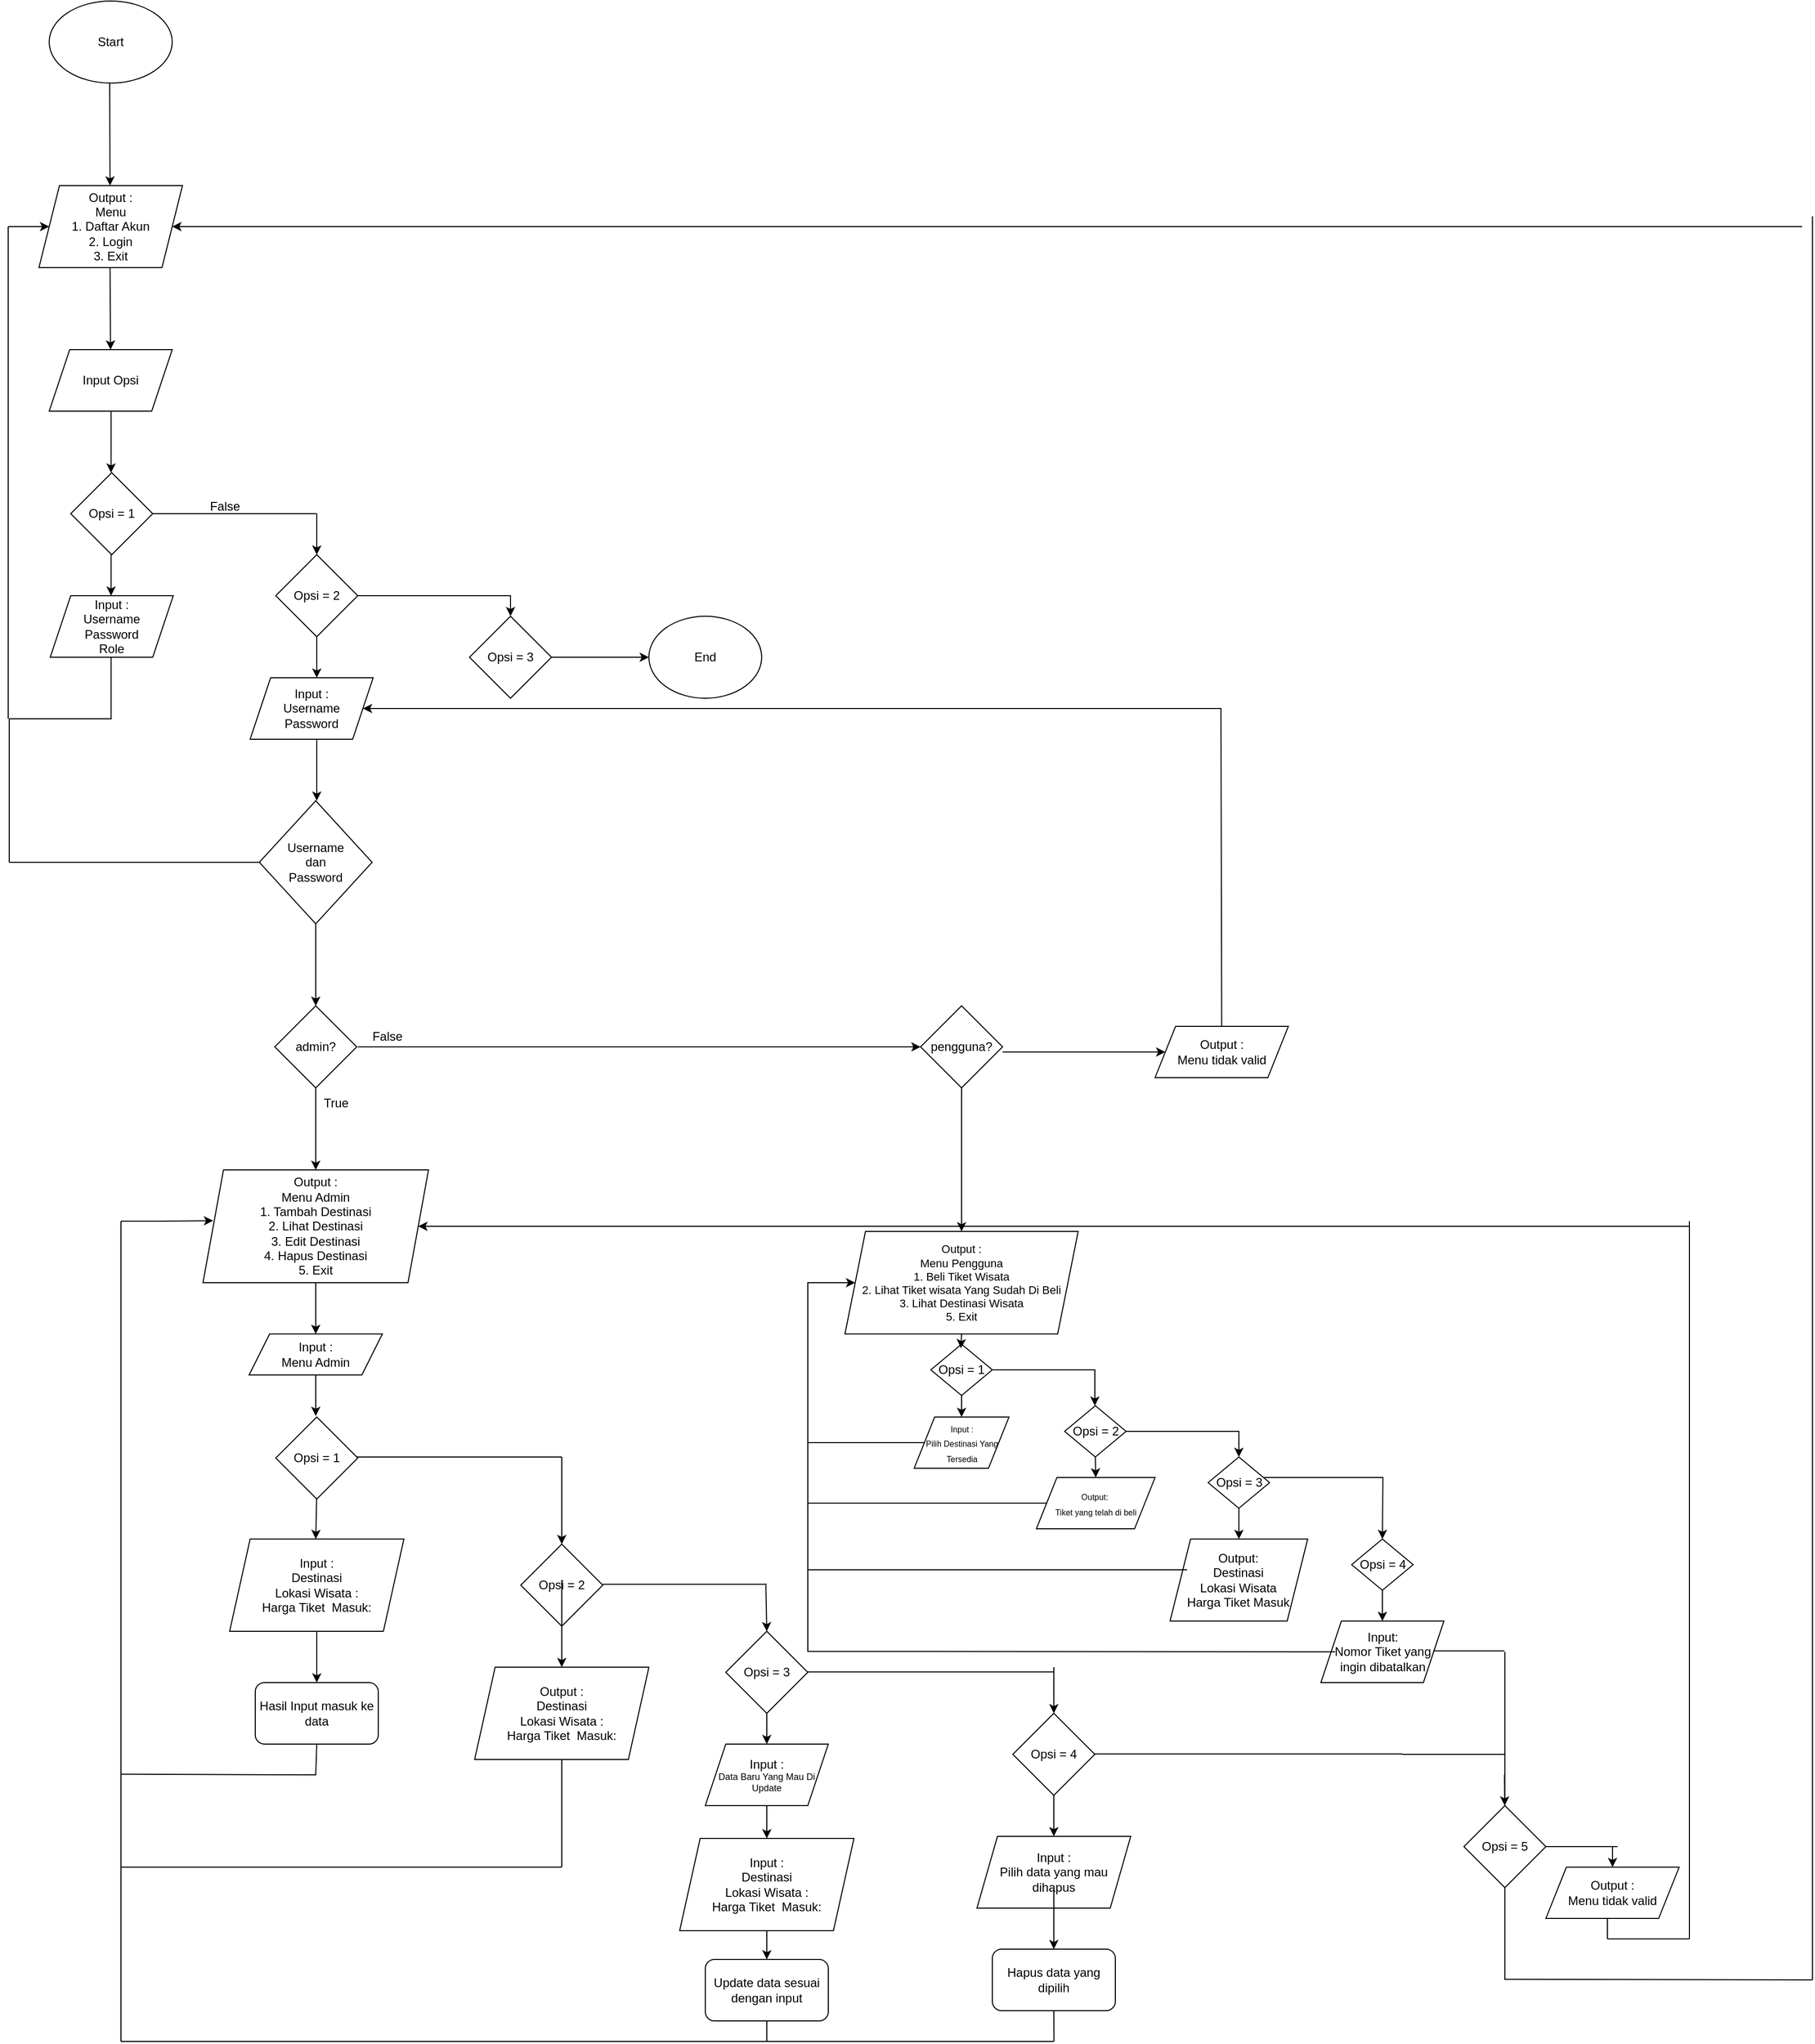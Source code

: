 <mxfile version="24.7.17">
  <diagram name="Page-1" id="gvOllTH9LuBP_hq7dgmy">
    <mxGraphModel dx="3447" dy="1703" grid="1" gridSize="10" guides="1" tooltips="1" connect="1" arrows="1" fold="1" page="1" pageScale="1" pageWidth="850" pageHeight="1100" math="0" shadow="0">
      <root>
        <mxCell id="0" />
        <mxCell id="1" parent="0" />
        <mxCell id="PiIeFLG2h4lBq93euPG2-6" value="Start" style="ellipse;whiteSpace=wrap;html=1;" parent="1" vertex="1">
          <mxGeometry x="440" y="230" width="120" height="80" as="geometry" />
        </mxCell>
        <mxCell id="PiIeFLG2h4lBq93euPG2-7" value="" style="endArrow=classic;html=1;rounded=0;" parent="1" edge="1">
          <mxGeometry width="50" height="50" relative="1" as="geometry">
            <mxPoint x="499" y="310" as="sourcePoint" />
            <mxPoint x="499.33" y="410" as="targetPoint" />
          </mxGeometry>
        </mxCell>
        <mxCell id="PiIeFLG2h4lBq93euPG2-8" value="&lt;div&gt;Output :&lt;/div&gt;M&lt;span style=&quot;background-color: initial;&quot;&gt;enu&lt;/span&gt;&lt;div&gt;&lt;div&gt;1. Daftar Akun&lt;/div&gt;&lt;div&gt;2. Login&lt;/div&gt;&lt;div&gt;3. Exit&lt;/div&gt;&lt;/div&gt;" style="shape=parallelogram;perimeter=parallelogramPerimeter;whiteSpace=wrap;html=1;fixedSize=1;size=20;" parent="1" vertex="1">
          <mxGeometry x="430" y="410" width="140" height="80" as="geometry" />
        </mxCell>
        <mxCell id="PiIeFLG2h4lBq93euPG2-9" value="" style="endArrow=classic;html=1;rounded=0;" parent="1" edge="1">
          <mxGeometry width="50" height="50" relative="1" as="geometry">
            <mxPoint x="499.33" y="490" as="sourcePoint" />
            <mxPoint x="499.83" y="570" as="targetPoint" />
          </mxGeometry>
        </mxCell>
        <mxCell id="PiIeFLG2h4lBq93euPG2-10" value="Input Opsi" style="shape=parallelogram;perimeter=parallelogramPerimeter;whiteSpace=wrap;html=1;fixedSize=1;" parent="1" vertex="1">
          <mxGeometry x="440" y="570" width="120" height="60" as="geometry" />
        </mxCell>
        <mxCell id="PiIeFLG2h4lBq93euPG2-11" value="" style="endArrow=classic;html=1;rounded=0;" parent="1" edge="1">
          <mxGeometry width="50" height="50" relative="1" as="geometry">
            <mxPoint x="500.33" y="630" as="sourcePoint" />
            <mxPoint x="500.33" y="690" as="targetPoint" />
          </mxGeometry>
        </mxCell>
        <mxCell id="PiIeFLG2h4lBq93euPG2-12" value="Opsi = 1" style="rhombus;whiteSpace=wrap;html=1;" parent="1" vertex="1">
          <mxGeometry x="461" y="690" width="80" height="80" as="geometry" />
        </mxCell>
        <mxCell id="PiIeFLG2h4lBq93euPG2-13" value="" style="endArrow=classic;html=1;rounded=0;" parent="1" edge="1">
          <mxGeometry width="50" height="50" relative="1" as="geometry">
            <mxPoint x="500.33" y="770" as="sourcePoint" />
            <mxPoint x="500.33" y="810" as="targetPoint" />
          </mxGeometry>
        </mxCell>
        <mxCell id="PiIeFLG2h4lBq93euPG2-14" value="Input :&lt;div&gt;Username&lt;/div&gt;&lt;div&gt;Password&lt;/div&gt;&lt;div&gt;Role&lt;/div&gt;" style="shape=parallelogram;perimeter=parallelogramPerimeter;whiteSpace=wrap;html=1;fixedSize=1;" parent="1" vertex="1">
          <mxGeometry x="441" y="810" width="120" height="60" as="geometry" />
        </mxCell>
        <mxCell id="PiIeFLG2h4lBq93euPG2-15" value="" style="endArrow=none;html=1;rounded=0;" parent="1" edge="1">
          <mxGeometry width="50" height="50" relative="1" as="geometry">
            <mxPoint x="500.33" y="930" as="sourcePoint" />
            <mxPoint x="500.33" y="870" as="targetPoint" />
          </mxGeometry>
        </mxCell>
        <mxCell id="PiIeFLG2h4lBq93euPG2-16" value="" style="endArrow=none;html=1;rounded=0;" parent="1" edge="1">
          <mxGeometry width="50" height="50" relative="1" as="geometry">
            <mxPoint x="401" y="930" as="sourcePoint" />
            <mxPoint x="501" y="930" as="targetPoint" />
          </mxGeometry>
        </mxCell>
        <mxCell id="PiIeFLG2h4lBq93euPG2-17" style="edgeStyle=orthogonalEdgeStyle;rounded=0;orthogonalLoop=1;jettySize=auto;html=1;exitX=0.5;exitY=1;exitDx=0;exitDy=0;" parent="1" source="PiIeFLG2h4lBq93euPG2-6" target="PiIeFLG2h4lBq93euPG2-6" edge="1">
          <mxGeometry relative="1" as="geometry" />
        </mxCell>
        <mxCell id="PiIeFLG2h4lBq93euPG2-18" value="" style="endArrow=none;html=1;rounded=0;" parent="1" edge="1">
          <mxGeometry width="50" height="50" relative="1" as="geometry">
            <mxPoint x="400" y="930" as="sourcePoint" />
            <mxPoint x="400" y="450" as="targetPoint" />
          </mxGeometry>
        </mxCell>
        <mxCell id="PiIeFLG2h4lBq93euPG2-19" value="" style="endArrow=classic;html=1;rounded=0;" parent="1" target="PiIeFLG2h4lBq93euPG2-8" edge="1">
          <mxGeometry width="50" height="50" relative="1" as="geometry">
            <mxPoint x="400" y="450" as="sourcePoint" />
            <mxPoint x="450" y="400" as="targetPoint" />
          </mxGeometry>
        </mxCell>
        <mxCell id="PiIeFLG2h4lBq93euPG2-20" value="False" style="text;html=1;align=center;verticalAlign=middle;resizable=0;points=[];autosize=1;strokeColor=none;fillColor=none;" parent="1" vertex="1">
          <mxGeometry x="586" y="708" width="50" height="30" as="geometry" />
        </mxCell>
        <mxCell id="PiIeFLG2h4lBq93euPG2-21" value="" style="endArrow=none;html=1;rounded=0;" parent="1" edge="1">
          <mxGeometry width="50" height="50" relative="1" as="geometry">
            <mxPoint x="541" y="730" as="sourcePoint" />
            <mxPoint x="701" y="730" as="targetPoint" />
          </mxGeometry>
        </mxCell>
        <mxCell id="PiIeFLG2h4lBq93euPG2-22" value="" style="endArrow=classic;html=1;rounded=0;" parent="1" edge="1">
          <mxGeometry width="50" height="50" relative="1" as="geometry">
            <mxPoint x="701" y="730" as="sourcePoint" />
            <mxPoint x="701" y="770" as="targetPoint" />
          </mxGeometry>
        </mxCell>
        <mxCell id="gMm3dsdUHFEkHUgvY5EG-31" style="edgeStyle=orthogonalEdgeStyle;rounded=0;orthogonalLoop=1;jettySize=auto;html=1;exitX=1;exitY=0.5;exitDx=0;exitDy=0;entryX=0.5;entryY=0;entryDx=0;entryDy=0;" parent="1" source="PiIeFLG2h4lBq93euPG2-23" target="gMm3dsdUHFEkHUgvY5EG-30" edge="1">
          <mxGeometry relative="1" as="geometry" />
        </mxCell>
        <mxCell id="PiIeFLG2h4lBq93euPG2-23" value="Opsi = 2" style="rhombus;whiteSpace=wrap;html=1;" parent="1" vertex="1">
          <mxGeometry x="661" y="770" width="80" height="80" as="geometry" />
        </mxCell>
        <mxCell id="PiIeFLG2h4lBq93euPG2-24" value="" style="endArrow=classic;html=1;rounded=0;" parent="1" edge="1">
          <mxGeometry width="50" height="50" relative="1" as="geometry">
            <mxPoint x="701" y="850" as="sourcePoint" />
            <mxPoint x="701" y="890" as="targetPoint" />
          </mxGeometry>
        </mxCell>
        <mxCell id="PiIeFLG2h4lBq93euPG2-25" value="Input :&lt;div&gt;Username&lt;/div&gt;&lt;div&gt;Password&lt;/div&gt;" style="shape=parallelogram;perimeter=parallelogramPerimeter;whiteSpace=wrap;html=1;fixedSize=1;" parent="1" vertex="1">
          <mxGeometry x="636" y="890" width="120" height="60" as="geometry" />
        </mxCell>
        <mxCell id="PiIeFLG2h4lBq93euPG2-26" value="" style="endArrow=classic;html=1;rounded=0;" parent="1" edge="1">
          <mxGeometry width="50" height="50" relative="1" as="geometry">
            <mxPoint x="701" y="950" as="sourcePoint" />
            <mxPoint x="701" y="1010" as="targetPoint" />
          </mxGeometry>
        </mxCell>
        <mxCell id="PiIeFLG2h4lBq93euPG2-27" value="Username&lt;div&gt;dan&lt;/div&gt;&lt;div&gt;Password&lt;/div&gt;" style="rhombus;whiteSpace=wrap;html=1;" parent="1" vertex="1">
          <mxGeometry x="645" y="1010" width="110" height="120" as="geometry" />
        </mxCell>
        <mxCell id="PiIeFLG2h4lBq93euPG2-28" value="" style="endArrow=classic;html=1;rounded=0;" parent="1" edge="1">
          <mxGeometry width="50" height="50" relative="1" as="geometry">
            <mxPoint x="700" y="1130" as="sourcePoint" />
            <mxPoint x="700" y="1210" as="targetPoint" />
          </mxGeometry>
        </mxCell>
        <mxCell id="PiIeFLG2h4lBq93euPG2-29" value="" style="endArrow=none;html=1;rounded=0;" parent="1" edge="1">
          <mxGeometry width="50" height="50" relative="1" as="geometry">
            <mxPoint x="401" y="1070" as="sourcePoint" />
            <mxPoint x="401" y="930" as="targetPoint" />
          </mxGeometry>
        </mxCell>
        <mxCell id="PiIeFLG2h4lBq93euPG2-30" value="" style="endArrow=none;html=1;rounded=0;" parent="1" edge="1">
          <mxGeometry width="50" height="50" relative="1" as="geometry">
            <mxPoint x="401" y="1070" as="sourcePoint" />
            <mxPoint x="646" y="1070" as="targetPoint" />
          </mxGeometry>
        </mxCell>
        <mxCell id="PiIeFLG2h4lBq93euPG2-31" value="admin?" style="rhombus;whiteSpace=wrap;html=1;" parent="1" vertex="1">
          <mxGeometry x="660" y="1210" width="80" height="80" as="geometry" />
        </mxCell>
        <mxCell id="PiIeFLG2h4lBq93euPG2-32" value="" style="endArrow=classic;html=1;rounded=0;" parent="1" edge="1">
          <mxGeometry width="50" height="50" relative="1" as="geometry">
            <mxPoint x="700" y="1290" as="sourcePoint" />
            <mxPoint x="700" y="1370" as="targetPoint" />
          </mxGeometry>
        </mxCell>
        <mxCell id="PiIeFLG2h4lBq93euPG2-33" value="Output :&lt;div&gt;Menu Admin&lt;/div&gt;&lt;div&gt;1. Tambah Destinasi&lt;/div&gt;&lt;div&gt;2. Lihat Destinasi&lt;/div&gt;&lt;div&gt;3. Edit Destinasi&lt;/div&gt;&lt;div&gt;4. Hapus Destinasi&lt;/div&gt;&lt;div&gt;5. Exit&lt;/div&gt;" style="shape=parallelogram;perimeter=parallelogramPerimeter;whiteSpace=wrap;html=1;fixedSize=1;" parent="1" vertex="1">
          <mxGeometry x="590" y="1370" width="220" height="110" as="geometry" />
        </mxCell>
        <mxCell id="PiIeFLG2h4lBq93euPG2-34" value="" style="endArrow=classic;html=1;rounded=0;" parent="1" edge="1">
          <mxGeometry width="50" height="50" relative="1" as="geometry">
            <mxPoint x="700" y="1480" as="sourcePoint" />
            <mxPoint x="700" y="1530" as="targetPoint" />
          </mxGeometry>
        </mxCell>
        <mxCell id="PiIeFLG2h4lBq93euPG2-35" value="&lt;div&gt;Input :&lt;/div&gt;Menu Admin" style="shape=parallelogram;perimeter=parallelogramPerimeter;whiteSpace=wrap;html=1;fixedSize=1;" parent="1" vertex="1">
          <mxGeometry x="635" y="1530" width="130" height="40" as="geometry" />
        </mxCell>
        <mxCell id="PiIeFLG2h4lBq93euPG2-36" value="" style="endArrow=classic;html=1;rounded=0;" parent="1" edge="1">
          <mxGeometry width="50" height="50" relative="1" as="geometry">
            <mxPoint x="700" y="1570" as="sourcePoint" />
            <mxPoint x="700" y="1610" as="targetPoint" />
          </mxGeometry>
        </mxCell>
        <mxCell id="PiIeFLG2h4lBq93euPG2-37" value="Opsi = 1" style="rhombus;whiteSpace=wrap;html=1;" parent="1" vertex="1">
          <mxGeometry x="661" y="1611" width="80" height="80" as="geometry" />
        </mxCell>
        <mxCell id="PiIeFLG2h4lBq93euPG2-38" value="" style="endArrow=classic;html=1;rounded=0;" parent="1" edge="1">
          <mxGeometry width="50" height="50" relative="1" as="geometry">
            <mxPoint x="700.89" y="1690" as="sourcePoint" />
            <mxPoint x="700" y="1730" as="targetPoint" />
          </mxGeometry>
        </mxCell>
        <mxCell id="PiIeFLG2h4lBq93euPG2-42" value="" style="endArrow=none;html=1;rounded=0;" parent="1" edge="1">
          <mxGeometry width="50" height="50" relative="1" as="geometry">
            <mxPoint x="510" y="1860" as="sourcePoint" />
            <mxPoint x="510" y="1420" as="targetPoint" />
          </mxGeometry>
        </mxCell>
        <mxCell id="PiIeFLG2h4lBq93euPG2-43" value="" style="endArrow=classic;html=1;rounded=0;entryX=0.045;entryY=0.45;entryDx=0;entryDy=0;entryPerimeter=0;" parent="1" target="PiIeFLG2h4lBq93euPG2-33" edge="1">
          <mxGeometry width="50" height="50" relative="1" as="geometry">
            <mxPoint x="510" y="1420" as="sourcePoint" />
            <mxPoint x="560" y="1380" as="targetPoint" />
            <Array as="points">
              <mxPoint x="550" y="1420" />
            </Array>
          </mxGeometry>
        </mxCell>
        <mxCell id="PiIeFLG2h4lBq93euPG2-44" value="" style="endArrow=none;html=1;rounded=0;" parent="1" edge="1">
          <mxGeometry width="50" height="50" relative="1" as="geometry">
            <mxPoint x="740" y="1650" as="sourcePoint" />
            <mxPoint x="940" y="1650" as="targetPoint" />
          </mxGeometry>
        </mxCell>
        <mxCell id="PiIeFLG2h4lBq93euPG2-45" value="" style="endArrow=classic;html=1;rounded=0;entryX=0.5;entryY=0;entryDx=0;entryDy=0;" parent="1" edge="1" target="PiIeFLG2h4lBq93euPG2-46">
          <mxGeometry width="50" height="50" relative="1" as="geometry">
            <mxPoint x="940" y="1650" as="sourcePoint" />
            <mxPoint x="940" y="1690" as="targetPoint" />
          </mxGeometry>
        </mxCell>
        <mxCell id="PiIeFLG2h4lBq93euPG2-46" value="Opsi = 2" style="rhombus;whiteSpace=wrap;html=1;" parent="1" vertex="1">
          <mxGeometry x="900" y="1735" width="80" height="80" as="geometry" />
        </mxCell>
        <mxCell id="PiIeFLG2h4lBq93euPG2-47" value="" style="endArrow=classic;html=1;rounded=0;entryX=0.5;entryY=0;entryDx=0;entryDy=0;" parent="1" target="SHX9swpd9-xoreiAXXXg-1" edge="1">
          <mxGeometry width="50" height="50" relative="1" as="geometry">
            <mxPoint x="940" y="1770" as="sourcePoint" />
            <mxPoint x="940" y="1850" as="targetPoint" />
          </mxGeometry>
        </mxCell>
        <mxCell id="PiIeFLG2h4lBq93euPG2-50" value="Hasil Input masuk ke data" style="rounded=1;whiteSpace=wrap;html=1;" parent="1" vertex="1">
          <mxGeometry x="641" y="1870" width="120" height="60" as="geometry" />
        </mxCell>
        <mxCell id="PiIeFLG2h4lBq93euPG2-51" value="" style="endArrow=none;html=1;rounded=0;exitX=0.5;exitY=1;exitDx=0;exitDy=0;" parent="1" edge="1">
          <mxGeometry width="50" height="50" relative="1" as="geometry">
            <mxPoint x="940" y="1930" as="sourcePoint" />
            <mxPoint x="940" y="2050" as="targetPoint" />
          </mxGeometry>
        </mxCell>
        <mxCell id="PiIeFLG2h4lBq93euPG2-52" value="" style="endArrow=none;html=1;rounded=0;" parent="1" edge="1">
          <mxGeometry width="50" height="50" relative="1" as="geometry">
            <mxPoint x="510" y="2050" as="sourcePoint" />
            <mxPoint x="940" y="2050" as="targetPoint" />
          </mxGeometry>
        </mxCell>
        <mxCell id="PiIeFLG2h4lBq93euPG2-53" value="" style="endArrow=none;html=1;rounded=0;" parent="1" edge="1">
          <mxGeometry width="50" height="50" relative="1" as="geometry">
            <mxPoint x="510" y="2050" as="sourcePoint" />
            <mxPoint x="510" y="1860" as="targetPoint" />
          </mxGeometry>
        </mxCell>
        <mxCell id="PiIeFLG2h4lBq93euPG2-54" value="" style="endArrow=none;html=1;rounded=0;" parent="1" edge="1">
          <mxGeometry width="50" height="50" relative="1" as="geometry">
            <mxPoint x="980" y="1774.09" as="sourcePoint" />
            <mxPoint x="1140" y="1774.09" as="targetPoint" />
          </mxGeometry>
        </mxCell>
        <mxCell id="PiIeFLG2h4lBq93euPG2-55" value="" style="endArrow=classic;html=1;rounded=0;entryX=0.5;entryY=0;entryDx=0;entryDy=0;" parent="1" edge="1" target="PiIeFLG2h4lBq93euPG2-57">
          <mxGeometry width="50" height="50" relative="1" as="geometry">
            <mxPoint x="1139.09" y="1775" as="sourcePoint" />
            <mxPoint x="1139.09" y="1815" as="targetPoint" />
          </mxGeometry>
        </mxCell>
        <mxCell id="PiIeFLG2h4lBq93euPG2-56" style="edgeStyle=orthogonalEdgeStyle;rounded=0;orthogonalLoop=1;jettySize=auto;html=1;" parent="1" source="PiIeFLG2h4lBq93euPG2-57" edge="1">
          <mxGeometry relative="1" as="geometry">
            <mxPoint x="1140.0" y="1930" as="targetPoint" />
          </mxGeometry>
        </mxCell>
        <mxCell id="PiIeFLG2h4lBq93euPG2-57" value="Opsi = 3" style="rhombus;whiteSpace=wrap;html=1;" parent="1" vertex="1">
          <mxGeometry x="1100" y="1820" width="80" height="80" as="geometry" />
        </mxCell>
        <mxCell id="PiIeFLG2h4lBq93euPG2-59" value="" style="endArrow=classic;html=1;rounded=0;entryX=0.5;entryY=0;entryDx=0;entryDy=0;" parent="1" target="PiIeFLG2h4lBq93euPG2-60" edge="1">
          <mxGeometry width="50" height="50" relative="1" as="geometry">
            <mxPoint x="1140" y="2092" as="sourcePoint" />
            <mxPoint x="1140" y="2122" as="targetPoint" />
          </mxGeometry>
        </mxCell>
        <mxCell id="PiIeFLG2h4lBq93euPG2-60" value="Update data sesuai dengan input" style="rounded=1;whiteSpace=wrap;html=1;" parent="1" vertex="1">
          <mxGeometry x="1080" y="2140" width="120" height="60" as="geometry" />
        </mxCell>
        <mxCell id="PiIeFLG2h4lBq93euPG2-61" value="Input :&lt;div style=&quot;font-size: 9px;&quot;&gt;Data Baru Yang Mau Di Update&lt;/div&gt;" style="shape=parallelogram;perimeter=parallelogramPerimeter;whiteSpace=wrap;html=1;fixedSize=1;" parent="1" vertex="1">
          <mxGeometry x="1080" y="1930" width="120" height="60" as="geometry" />
        </mxCell>
        <mxCell id="PiIeFLG2h4lBq93euPG2-62" value="" style="endArrow=classic;html=1;rounded=0;entryX=0.5;entryY=0;entryDx=0;entryDy=0;" parent="1" edge="1">
          <mxGeometry width="50" height="50" relative="1" as="geometry">
            <mxPoint x="1140" y="1990" as="sourcePoint" />
            <mxPoint x="1140" y="2022" as="targetPoint" />
          </mxGeometry>
        </mxCell>
        <mxCell id="PiIeFLG2h4lBq93euPG2-63" value="" style="endArrow=none;html=1;rounded=0;" parent="1" edge="1">
          <mxGeometry width="50" height="50" relative="1" as="geometry">
            <mxPoint x="1140" y="2200" as="sourcePoint" />
            <mxPoint x="1140" y="2220" as="targetPoint" />
          </mxGeometry>
        </mxCell>
        <mxCell id="PiIeFLG2h4lBq93euPG2-64" value="" style="endArrow=none;html=1;rounded=0;" parent="1" edge="1">
          <mxGeometry width="50" height="50" relative="1" as="geometry">
            <mxPoint x="510" y="2220" as="sourcePoint" />
            <mxPoint x="1140" y="2220" as="targetPoint" />
          </mxGeometry>
        </mxCell>
        <mxCell id="PiIeFLG2h4lBq93euPG2-65" value="" style="endArrow=none;html=1;rounded=0;" parent="1" edge="1">
          <mxGeometry width="50" height="50" relative="1" as="geometry">
            <mxPoint x="510" y="2220" as="sourcePoint" />
            <mxPoint x="510" y="2050" as="targetPoint" />
          </mxGeometry>
        </mxCell>
        <mxCell id="PiIeFLG2h4lBq93euPG2-66" value="" style="endArrow=none;html=1;rounded=0;" parent="1" edge="1">
          <mxGeometry width="50" height="50" relative="1" as="geometry">
            <mxPoint x="1180" y="1859.58" as="sourcePoint" />
            <mxPoint x="1420" y="1859.58" as="targetPoint" />
          </mxGeometry>
        </mxCell>
        <mxCell id="PiIeFLG2h4lBq93euPG2-67" value="" style="endArrow=classic;html=1;rounded=0;entryX=0.5;entryY=0;entryDx=0;entryDy=0;" parent="1" target="PiIeFLG2h4lBq93euPG2-68" edge="1">
          <mxGeometry width="50" height="50" relative="1" as="geometry">
            <mxPoint x="1420" y="1860" as="sourcePoint" />
            <mxPoint x="1420" y="1830" as="targetPoint" />
          </mxGeometry>
        </mxCell>
        <mxCell id="PiIeFLG2h4lBq93euPG2-69" value="" style="endArrow=classic;html=1;rounded=0;entryX=0.5;entryY=0;entryDx=0;entryDy=0;" parent="1" edge="1" target="PiIeFLG2h4lBq93euPG2-70" source="PiIeFLG2h4lBq93euPG2-68">
          <mxGeometry width="50" height="50" relative="1" as="geometry">
            <mxPoint x="1419.55" y="1920" as="sourcePoint" />
            <mxPoint x="1420" y="2000" as="targetPoint" />
          </mxGeometry>
        </mxCell>
        <mxCell id="PiIeFLG2h4lBq93euPG2-70" value="Input :&lt;div&gt;Pilih data yang mau dihapus&lt;/div&gt;" style="shape=parallelogram;perimeter=parallelogramPerimeter;whiteSpace=wrap;html=1;fixedSize=1;" parent="1" vertex="1">
          <mxGeometry x="1345" y="2020" width="150" height="70" as="geometry" />
        </mxCell>
        <mxCell id="PiIeFLG2h4lBq93euPG2-71" value="" style="endArrow=classic;html=1;rounded=0;" parent="1" edge="1">
          <mxGeometry width="50" height="50" relative="1" as="geometry">
            <mxPoint x="1420" y="2070" as="sourcePoint" />
            <mxPoint x="1420" y="2130" as="targetPoint" />
          </mxGeometry>
        </mxCell>
        <mxCell id="PiIeFLG2h4lBq93euPG2-72" value="Hapus data yang dipilih" style="rounded=1;whiteSpace=wrap;html=1;" parent="1" vertex="1">
          <mxGeometry x="1360" y="2130" width="120" height="60" as="geometry" />
        </mxCell>
        <mxCell id="PiIeFLG2h4lBq93euPG2-73" value="" style="endArrow=none;html=1;rounded=0;" parent="1" edge="1">
          <mxGeometry width="50" height="50" relative="1" as="geometry">
            <mxPoint x="790" y="2220" as="sourcePoint" />
            <mxPoint x="1420" y="2220" as="targetPoint" />
          </mxGeometry>
        </mxCell>
        <mxCell id="PiIeFLG2h4lBq93euPG2-74" value="" style="endArrow=none;html=1;rounded=0;" parent="1" edge="1">
          <mxGeometry width="50" height="50" relative="1" as="geometry">
            <mxPoint x="1420" y="2190" as="sourcePoint" />
            <mxPoint x="1420.16" y="2220" as="targetPoint" />
          </mxGeometry>
        </mxCell>
        <mxCell id="PiIeFLG2h4lBq93euPG2-75" value="" style="endArrow=none;html=1;rounded=0;" parent="1" edge="1">
          <mxGeometry width="50" height="50" relative="1" as="geometry">
            <mxPoint x="1460" y="1939.57" as="sourcePoint" />
            <mxPoint x="1760" y="1939.57" as="targetPoint" />
          </mxGeometry>
        </mxCell>
        <mxCell id="PiIeFLG2h4lBq93euPG2-76" value="" style="endArrow=classic;html=1;rounded=0;" parent="1" edge="1">
          <mxGeometry width="50" height="50" relative="1" as="geometry">
            <mxPoint x="1660" y="1880" as="sourcePoint" />
            <mxPoint x="1660" y="1880" as="targetPoint" />
          </mxGeometry>
        </mxCell>
        <mxCell id="PiIeFLG2h4lBq93euPG2-77" value="Opsi = 5" style="rhombus;whiteSpace=wrap;html=1;" parent="1" vertex="1">
          <mxGeometry x="1820" y="1990" width="80" height="80" as="geometry" />
        </mxCell>
        <mxCell id="PiIeFLG2h4lBq93euPG2-78" value="" style="endArrow=none;html=1;rounded=0;" parent="1" edge="1">
          <mxGeometry width="50" height="50" relative="1" as="geometry">
            <mxPoint x="2040" y="2120" as="sourcePoint" />
            <mxPoint x="2040" y="1972" as="targetPoint" />
          </mxGeometry>
        </mxCell>
        <mxCell id="PiIeFLG2h4lBq93euPG2-80" value="" style="endArrow=classic;html=1;rounded=0;" parent="1" edge="1" target="PiIeFLG2h4lBq93euPG2-77">
          <mxGeometry width="50" height="50" relative="1" as="geometry">
            <mxPoint x="1859.57" y="1960" as="sourcePoint" />
            <mxPoint x="1859.57" y="1980" as="targetPoint" />
            <Array as="points">
              <mxPoint x="1859.8" y="1990" />
            </Array>
          </mxGeometry>
        </mxCell>
        <mxCell id="PiIeFLG2h4lBq93euPG2-81" value="Output :&lt;div&gt;Menu tidak valid&lt;/div&gt;" style="shape=parallelogram;perimeter=parallelogramPerimeter;whiteSpace=wrap;html=1;fixedSize=1;" parent="1" vertex="1">
          <mxGeometry x="1900" y="2050" width="130" height="50" as="geometry" />
        </mxCell>
        <mxCell id="PiIeFLG2h4lBq93euPG2-82" value="" style="endArrow=none;html=1;rounded=0;entryX=0.5;entryY=1;entryDx=0;entryDy=0;" parent="1" target="PiIeFLG2h4lBq93euPG2-77" edge="1">
          <mxGeometry width="50" height="50" relative="1" as="geometry">
            <mxPoint x="1860" y="2160" as="sourcePoint" />
            <mxPoint x="1840" y="2050" as="targetPoint" />
          </mxGeometry>
        </mxCell>
        <mxCell id="PiIeFLG2h4lBq93euPG2-83" value="" style="endArrow=none;html=1;rounded=0;" parent="1" edge="1">
          <mxGeometry width="50" height="50" relative="1" as="geometry">
            <mxPoint x="1900" y="2030" as="sourcePoint" />
            <mxPoint x="1970" y="2030" as="targetPoint" />
          </mxGeometry>
        </mxCell>
        <mxCell id="PiIeFLG2h4lBq93euPG2-84" value="" style="endArrow=none;html=1;rounded=0;" parent="1" edge="1">
          <mxGeometry width="50" height="50" relative="1" as="geometry">
            <mxPoint x="2040" y="2070" as="sourcePoint" />
            <mxPoint x="2040" y="1420" as="targetPoint" />
          </mxGeometry>
        </mxCell>
        <mxCell id="PiIeFLG2h4lBq93euPG2-85" value="" style="endArrow=classic;html=1;rounded=0;entryX=1;entryY=0.5;entryDx=0;entryDy=0;" parent="1" target="PiIeFLG2h4lBq93euPG2-33" edge="1">
          <mxGeometry width="50" height="50" relative="1" as="geometry">
            <mxPoint x="2040" y="1425" as="sourcePoint" />
            <mxPoint x="2000" y="1360" as="targetPoint" />
          </mxGeometry>
        </mxCell>
        <mxCell id="PiIeFLG2h4lBq93euPG2-86" value="" style="endArrow=none;html=1;rounded=0;" parent="1" edge="1">
          <mxGeometry width="50" height="50" relative="1" as="geometry">
            <mxPoint x="1860" y="2159.41" as="sourcePoint" />
            <mxPoint x="2160" y="2160" as="targetPoint" />
          </mxGeometry>
        </mxCell>
        <mxCell id="PiIeFLG2h4lBq93euPG2-87" value="" style="endArrow=none;html=1;rounded=0;" parent="1" edge="1">
          <mxGeometry width="50" height="50" relative="1" as="geometry">
            <mxPoint x="2160" y="2160" as="sourcePoint" />
            <mxPoint x="2160" y="440" as="targetPoint" />
          </mxGeometry>
        </mxCell>
        <mxCell id="PiIeFLG2h4lBq93euPG2-88" value="" style="endArrow=classic;html=1;rounded=0;entryX=1;entryY=0.5;entryDx=0;entryDy=0;" parent="1" target="PiIeFLG2h4lBq93euPG2-8" edge="1">
          <mxGeometry width="50" height="50" relative="1" as="geometry">
            <mxPoint x="2150" y="450" as="sourcePoint" />
            <mxPoint x="1840" y="410" as="targetPoint" />
          </mxGeometry>
        </mxCell>
        <mxCell id="gMm3dsdUHFEkHUgvY5EG-9" style="edgeStyle=orthogonalEdgeStyle;rounded=0;orthogonalLoop=1;jettySize=auto;html=1;exitX=0.5;exitY=1;exitDx=0;exitDy=0;entryX=0.5;entryY=0;entryDx=0;entryDy=0;" parent="1" source="gMm3dsdUHFEkHUgvY5EG-6" target="PiIeFLG2h4lBq93euPG2-50" edge="1">
          <mxGeometry relative="1" as="geometry" />
        </mxCell>
        <mxCell id="gMm3dsdUHFEkHUgvY5EG-6" value="Input :&lt;div&gt;Destinasi&lt;/div&gt;&lt;div&gt;Lokasi Wisata :&lt;/div&gt;&lt;div&gt;Harga Tiket&amp;nbsp; Masuk:&lt;/div&gt;" style="shape=parallelogram;perimeter=parallelogramPerimeter;whiteSpace=wrap;html=1;fixedSize=1;" parent="1" vertex="1">
          <mxGeometry x="616" y="1730" width="170" height="90" as="geometry" />
        </mxCell>
        <mxCell id="gMm3dsdUHFEkHUgvY5EG-12" value="" style="endArrow=none;html=1;rounded=0;entryX=0.5;entryY=1;entryDx=0;entryDy=0;" parent="1" target="PiIeFLG2h4lBq93euPG2-50" edge="1">
          <mxGeometry width="50" height="50" relative="1" as="geometry">
            <mxPoint x="510" y="1959.37" as="sourcePoint" />
            <mxPoint x="940" y="1959.37" as="targetPoint" />
            <Array as="points">
              <mxPoint x="700" y="1960" />
            </Array>
          </mxGeometry>
        </mxCell>
        <mxCell id="gMm3dsdUHFEkHUgvY5EG-14" value="" style="endArrow=classic;html=1;rounded=0;exitX=1;exitY=0.5;exitDx=0;exitDy=0;entryX=0;entryY=0.5;entryDx=0;entryDy=0;" parent="1" target="gMm3dsdUHFEkHUgvY5EG-15" edge="1">
          <mxGeometry width="50" height="50" relative="1" as="geometry">
            <mxPoint x="741" y="1250" as="sourcePoint" />
            <mxPoint x="1291" y="1310" as="targetPoint" />
            <Array as="points">
              <mxPoint x="771" y="1250" />
            </Array>
          </mxGeometry>
        </mxCell>
        <mxCell id="gMm3dsdUHFEkHUgvY5EG-16" value="&lt;font style=&quot;font-size: 11px;&quot;&gt;Output :&lt;/font&gt;&lt;div style=&quot;font-size: 11px;&quot;&gt;&lt;font style=&quot;font-size: 11px;&quot;&gt;Menu Pengguna&lt;/font&gt;&lt;/div&gt;&lt;div style=&quot;font-size: 11px;&quot;&gt;&lt;font style=&quot;font-size: 11px;&quot;&gt;1. Beli Tiket Wisata&lt;/font&gt;&lt;/div&gt;&lt;div style=&quot;font-size: 11px;&quot;&gt;&lt;font style=&quot;font-size: 11px;&quot;&gt;2. Lihat Tiket wisata Yang Sudah Di Beli&lt;/font&gt;&lt;/div&gt;&lt;div style=&quot;font-size: 11px;&quot;&gt;&lt;font style=&quot;font-size: 11px;&quot;&gt;3. Lihat Destinasi Wisata&lt;/font&gt;&lt;/div&gt;&lt;div style=&quot;font-size: 11px;&quot;&gt;&lt;font style=&quot;font-size: 11px;&quot;&gt;5. Exit&lt;/font&gt;&lt;/div&gt;" style="shape=parallelogram;perimeter=parallelogramPerimeter;whiteSpace=wrap;html=1;fixedSize=1;" parent="1" vertex="1">
          <mxGeometry x="1216.25" y="1430" width="227.5" height="100" as="geometry" />
        </mxCell>
        <mxCell id="gMm3dsdUHFEkHUgvY5EG-17" value="" style="endArrow=classic;html=1;rounded=0;entryX=0.5;entryY=0;entryDx=0;entryDy=0;" parent="1" source="gMm3dsdUHFEkHUgvY5EG-15" target="gMm3dsdUHFEkHUgvY5EG-16" edge="1">
          <mxGeometry width="50" height="50" relative="1" as="geometry">
            <mxPoint x="1330" y="1290" as="sourcePoint" />
            <mxPoint x="1340" y="1440" as="targetPoint" />
            <Array as="points" />
          </mxGeometry>
        </mxCell>
        <mxCell id="gMm3dsdUHFEkHUgvY5EG-18" value="Opsi = 1" style="rhombus;whiteSpace=wrap;html=1;" parent="1" vertex="1">
          <mxGeometry x="1300" y="1540" width="60" height="50" as="geometry" />
        </mxCell>
        <mxCell id="gMm3dsdUHFEkHUgvY5EG-19" value="" style="endArrow=classic;html=1;rounded=0;exitX=0.5;exitY=1;exitDx=0;exitDy=0;entryX=0.488;entryY=0.079;entryDx=0;entryDy=0;entryPerimeter=0;" parent="1" source="gMm3dsdUHFEkHUgvY5EG-16" target="gMm3dsdUHFEkHUgvY5EG-18" edge="1">
          <mxGeometry width="50" height="50" relative="1" as="geometry">
            <mxPoint x="1180" y="1700" as="sourcePoint" />
            <mxPoint x="1230" y="1650" as="targetPoint" />
          </mxGeometry>
        </mxCell>
        <mxCell id="gMm3dsdUHFEkHUgvY5EG-20" value="&lt;span style=&quot;font-size: 8px;&quot;&gt;Input :&lt;/span&gt;&lt;div&gt;&lt;span style=&quot;font-size: 8px;&quot;&gt;Pilih Destinasi Yang Tersedia&lt;/span&gt;&lt;/div&gt;" style="shape=parallelogram;perimeter=parallelogramPerimeter;whiteSpace=wrap;html=1;fixedSize=1;" parent="1" vertex="1">
          <mxGeometry x="1283.75" y="1611" width="92.5" height="50" as="geometry" />
        </mxCell>
        <mxCell id="gMm3dsdUHFEkHUgvY5EG-21" value="" style="endArrow=classic;html=1;rounded=0;exitX=0.5;exitY=1;exitDx=0;exitDy=0;entryX=0.5;entryY=0;entryDx=0;entryDy=0;" parent="1" source="gMm3dsdUHFEkHUgvY5EG-18" target="gMm3dsdUHFEkHUgvY5EG-20" edge="1">
          <mxGeometry width="50" height="50" relative="1" as="geometry">
            <mxPoint x="1060" y="1830" as="sourcePoint" />
            <mxPoint x="1110" y="1780" as="targetPoint" />
          </mxGeometry>
        </mxCell>
        <mxCell id="gMm3dsdUHFEkHUgvY5EG-22" value="" style="endArrow=classic;html=1;rounded=0;exitX=0;exitY=0.5;exitDx=0;exitDy=0;entryX=0;entryY=0.5;entryDx=0;entryDy=0;" parent="1" source="gMm3dsdUHFEkHUgvY5EG-20" target="gMm3dsdUHFEkHUgvY5EG-16" edge="1">
          <mxGeometry width="50" height="50" relative="1" as="geometry">
            <mxPoint x="1130" y="1830" as="sourcePoint" />
            <mxPoint x="1180" y="1460" as="targetPoint" />
            <Array as="points">
              <mxPoint x="1180" y="1636" />
              <mxPoint x="1180" y="1480" />
            </Array>
          </mxGeometry>
        </mxCell>
        <mxCell id="gMm3dsdUHFEkHUgvY5EG-23" value="" style="endArrow=classic;html=1;rounded=0;exitX=1;exitY=0.5;exitDx=0;exitDy=0;" parent="1" source="gMm3dsdUHFEkHUgvY5EG-18" edge="1">
          <mxGeometry width="50" height="50" relative="1" as="geometry">
            <mxPoint x="1350" y="1610" as="sourcePoint" />
            <mxPoint x="1460" y="1600" as="targetPoint" />
            <Array as="points">
              <mxPoint x="1460" y="1565" />
            </Array>
          </mxGeometry>
        </mxCell>
        <mxCell id="gMm3dsdUHFEkHUgvY5EG-27" style="edgeStyle=orthogonalEdgeStyle;rounded=0;orthogonalLoop=1;jettySize=auto;html=1;exitX=0.5;exitY=1;exitDx=0;exitDy=0;entryX=0.5;entryY=0;entryDx=0;entryDy=0;" parent="1" source="gMm3dsdUHFEkHUgvY5EG-24" target="gMm3dsdUHFEkHUgvY5EG-25" edge="1">
          <mxGeometry relative="1" as="geometry" />
        </mxCell>
        <mxCell id="SHX9swpd9-xoreiAXXXg-7" value="" style="edgeStyle=orthogonalEdgeStyle;rounded=0;orthogonalLoop=1;jettySize=auto;html=1;entryX=0.5;entryY=0;entryDx=0;entryDy=0;" parent="1" source="gMm3dsdUHFEkHUgvY5EG-24" target="SHX9swpd9-xoreiAXXXg-6" edge="1">
          <mxGeometry relative="1" as="geometry" />
        </mxCell>
        <mxCell id="gMm3dsdUHFEkHUgvY5EG-24" value="Opsi = 2" style="rhombus;whiteSpace=wrap;html=1;" parent="1" vertex="1">
          <mxGeometry x="1430.5" y="1600" width="60" height="50" as="geometry" />
        </mxCell>
        <mxCell id="gMm3dsdUHFEkHUgvY5EG-25" value="&lt;span style=&quot;font-size: 8px;&quot;&gt;Output:&amp;nbsp;&lt;/span&gt;&lt;div&gt;&lt;span style=&quot;font-size: 8px;&quot;&gt;Tiket yang telah di beli&lt;/span&gt;&lt;/div&gt;" style="shape=parallelogram;perimeter=parallelogramPerimeter;whiteSpace=wrap;html=1;fixedSize=1;" parent="1" vertex="1">
          <mxGeometry x="1403" y="1670" width="115.75" height="50" as="geometry" />
        </mxCell>
        <mxCell id="gMm3dsdUHFEkHUgvY5EG-28" value="" style="endArrow=none;html=1;rounded=0;entryX=0;entryY=0.5;entryDx=0;entryDy=0;" parent="1" target="gMm3dsdUHFEkHUgvY5EG-25" edge="1">
          <mxGeometry width="50" height="50" relative="1" as="geometry">
            <mxPoint x="1180" y="1630" as="sourcePoint" />
            <mxPoint x="1440" y="1700" as="targetPoint" />
            <Array as="points">
              <mxPoint x="1180" y="1695" />
            </Array>
          </mxGeometry>
        </mxCell>
        <mxCell id="gMm3dsdUHFEkHUgvY5EG-33" value="" style="edgeStyle=orthogonalEdgeStyle;rounded=0;orthogonalLoop=1;jettySize=auto;html=1;" parent="1" source="gMm3dsdUHFEkHUgvY5EG-30" target="gMm3dsdUHFEkHUgvY5EG-32" edge="1">
          <mxGeometry relative="1" as="geometry" />
        </mxCell>
        <mxCell id="gMm3dsdUHFEkHUgvY5EG-30" value="Opsi = 3" style="rhombus;whiteSpace=wrap;html=1;" parent="1" vertex="1">
          <mxGeometry x="850" y="830" width="80" height="80" as="geometry" />
        </mxCell>
        <mxCell id="gMm3dsdUHFEkHUgvY5EG-32" value="End" style="ellipse;whiteSpace=wrap;html=1;" parent="1" vertex="1">
          <mxGeometry x="1025" y="830" width="110" height="80" as="geometry" />
        </mxCell>
        <mxCell id="SHX9swpd9-xoreiAXXXg-1" value="Output&amp;nbsp;&lt;span style=&quot;background-color: initial;&quot;&gt;:&lt;/span&gt;&lt;div&gt;&lt;div&gt;Destinasi&lt;/div&gt;&lt;div&gt;Lokasi Wisata :&lt;/div&gt;&lt;div&gt;Harga Tiket&amp;nbsp; Masuk:&lt;/div&gt;&lt;/div&gt;" style="shape=parallelogram;perimeter=parallelogramPerimeter;whiteSpace=wrap;html=1;fixedSize=1;" parent="1" vertex="1">
          <mxGeometry x="855" y="1855" width="170" height="90" as="geometry" />
        </mxCell>
        <mxCell id="SHX9swpd9-xoreiAXXXg-2" value="Input :&lt;div&gt;Destinasi&lt;/div&gt;&lt;div&gt;Lokasi Wisata :&lt;/div&gt;&lt;div&gt;Harga Tiket&amp;nbsp; Masuk:&lt;/div&gt;" style="shape=parallelogram;perimeter=parallelogramPerimeter;whiteSpace=wrap;html=1;fixedSize=1;" parent="1" vertex="1">
          <mxGeometry x="1055" y="2022" width="170" height="90" as="geometry" />
        </mxCell>
        <mxCell id="SHX9swpd9-xoreiAXXXg-9" value="" style="edgeStyle=orthogonalEdgeStyle;rounded=0;orthogonalLoop=1;jettySize=auto;html=1;" parent="1" source="SHX9swpd9-xoreiAXXXg-6" target="SHX9swpd9-xoreiAXXXg-8" edge="1">
          <mxGeometry relative="1" as="geometry" />
        </mxCell>
        <mxCell id="TaBDxTeUYhgiTXSYNYCR-2" value="" style="edgeStyle=orthogonalEdgeStyle;rounded=0;orthogonalLoop=1;jettySize=auto;html=1;" parent="1" source="SHX9swpd9-xoreiAXXXg-6" target="TaBDxTeUYhgiTXSYNYCR-1" edge="1">
          <mxGeometry relative="1" as="geometry">
            <Array as="points">
              <mxPoint x="1741" y="1670" />
              <mxPoint x="1741" y="1670" />
            </Array>
          </mxGeometry>
        </mxCell>
        <mxCell id="SHX9swpd9-xoreiAXXXg-6" value="Opsi = 3" style="rhombus;whiteSpace=wrap;html=1;" parent="1" vertex="1">
          <mxGeometry x="1570.5" y="1650" width="60" height="50" as="geometry" />
        </mxCell>
        <mxCell id="SHX9swpd9-xoreiAXXXg-8" value="Output:&lt;div&gt;Destinasi&lt;/div&gt;&lt;div&gt;Lokasi Wisata&lt;/div&gt;&lt;div&gt;Harga Tiket Masuk&lt;/div&gt;" style="shape=parallelogram;perimeter=parallelogramPerimeter;whiteSpace=wrap;html=1;fixedSize=1;" parent="1" vertex="1">
          <mxGeometry x="1533.37" y="1730" width="134.25" height="80" as="geometry" />
        </mxCell>
        <mxCell id="SHX9swpd9-xoreiAXXXg-13" value="True" style="text;html=1;align=center;verticalAlign=middle;whiteSpace=wrap;rounded=0;" parent="1" vertex="1">
          <mxGeometry x="690" y="1290" width="60" height="30" as="geometry" />
        </mxCell>
        <mxCell id="SHX9swpd9-xoreiAXXXg-14" value="False" style="text;html=1;align=center;verticalAlign=middle;whiteSpace=wrap;rounded=0;" parent="1" vertex="1">
          <mxGeometry x="740" y="1210" width="60" height="60" as="geometry" />
        </mxCell>
        <mxCell id="SHX9swpd9-xoreiAXXXg-16" value="Output :&lt;div&gt;Menu tidak valid&lt;/div&gt;" style="shape=parallelogram;perimeter=parallelogramPerimeter;whiteSpace=wrap;html=1;fixedSize=1;" parent="1" vertex="1">
          <mxGeometry x="1518.75" y="1230" width="130" height="50" as="geometry" />
        </mxCell>
        <mxCell id="SHX9swpd9-xoreiAXXXg-17" value="" style="endArrow=classic;html=1;rounded=0;entryX=0.5;entryY=0;entryDx=0;entryDy=0;" parent="1" target="gMm3dsdUHFEkHUgvY5EG-15" edge="1">
          <mxGeometry width="50" height="50" relative="1" as="geometry">
            <mxPoint x="1330" y="1290" as="sourcePoint" />
            <mxPoint x="1330" y="1430" as="targetPoint" />
            <Array as="points" />
          </mxGeometry>
        </mxCell>
        <mxCell id="gMm3dsdUHFEkHUgvY5EG-15" value="pengguna?" style="rhombus;whiteSpace=wrap;html=1;" parent="1" vertex="1">
          <mxGeometry x="1290" y="1210" width="80" height="80" as="geometry" />
        </mxCell>
        <mxCell id="SHX9swpd9-xoreiAXXXg-18" value="" style="endArrow=classic;html=1;rounded=0;entryX=0;entryY=0.5;entryDx=0;entryDy=0;" parent="1" target="SHX9swpd9-xoreiAXXXg-16" edge="1">
          <mxGeometry width="50" height="50" relative="1" as="geometry">
            <mxPoint x="1370" y="1255" as="sourcePoint" />
            <mxPoint x="1450" y="1245" as="targetPoint" />
          </mxGeometry>
        </mxCell>
        <mxCell id="SHX9swpd9-xoreiAXXXg-19" value="" style="endArrow=classic;html=1;rounded=0;entryX=1;entryY=0.5;entryDx=0;entryDy=0;exitX=0.5;exitY=0;exitDx=0;exitDy=0;" parent="1" source="SHX9swpd9-xoreiAXXXg-16" target="PiIeFLG2h4lBq93euPG2-25" edge="1">
          <mxGeometry width="50" height="50" relative="1" as="geometry">
            <mxPoint x="1582.92" y="1220" as="sourcePoint" />
            <mxPoint x="1583" y="920" as="targetPoint" />
            <Array as="points">
              <mxPoint x="1583" y="920" />
            </Array>
          </mxGeometry>
        </mxCell>
        <mxCell id="NbM-xsFZ1KiGWCf0vhNl-1" value="" style="endArrow=none;html=1;rounded=0;" parent="1" edge="1">
          <mxGeometry width="50" height="50" relative="1" as="geometry">
            <mxPoint x="1180" y="1760" as="sourcePoint" />
            <mxPoint x="1550" y="1760" as="targetPoint" />
          </mxGeometry>
        </mxCell>
        <mxCell id="NbM-xsFZ1KiGWCf0vhNl-2" value="" style="endArrow=none;html=1;rounded=0;" parent="1" edge="1">
          <mxGeometry width="50" height="50" relative="1" as="geometry">
            <mxPoint x="1180" y="1840" as="sourcePoint" />
            <mxPoint x="1180" y="1691" as="targetPoint" />
          </mxGeometry>
        </mxCell>
        <mxCell id="TaBDxTeUYhgiTXSYNYCR-4" value="" style="edgeStyle=orthogonalEdgeStyle;rounded=0;orthogonalLoop=1;jettySize=auto;html=1;" parent="1" source="TaBDxTeUYhgiTXSYNYCR-1" target="TaBDxTeUYhgiTXSYNYCR-3" edge="1">
          <mxGeometry relative="1" as="geometry" />
        </mxCell>
        <mxCell id="TaBDxTeUYhgiTXSYNYCR-1" value="Opsi = 4" style="rhombus;whiteSpace=wrap;html=1;" parent="1" vertex="1">
          <mxGeometry x="1710.5" y="1730" width="60" height="50" as="geometry" />
        </mxCell>
        <mxCell id="TaBDxTeUYhgiTXSYNYCR-3" value="Input:&lt;div&gt;Nomor Tiket yang ingin dibatalkan&lt;/div&gt;" style="shape=parallelogram;perimeter=parallelogramPerimeter;whiteSpace=wrap;html=1;fixedSize=1;" parent="1" vertex="1">
          <mxGeometry x="1680.5" y="1810" width="120" height="60" as="geometry" />
        </mxCell>
        <mxCell id="TaBDxTeUYhgiTXSYNYCR-5" value="" style="endArrow=none;html=1;rounded=0;exitX=0.5;exitY=0;exitDx=0;exitDy=0;" parent="1" edge="1">
          <mxGeometry width="50" height="50" relative="1" as="geometry">
            <mxPoint x="1860" y="1990" as="sourcePoint" />
            <mxPoint x="1760" y="1940" as="targetPoint" />
            <Array as="points">
              <mxPoint x="1860" y="1940" />
              <mxPoint x="1810" y="1940" />
            </Array>
          </mxGeometry>
        </mxCell>
        <mxCell id="TaBDxTeUYhgiTXSYNYCR-6" value="" style="endArrow=none;html=1;rounded=0;exitX=1;exitY=0.5;exitDx=0;exitDy=0;" parent="1" edge="1">
          <mxGeometry width="50" height="50" relative="1" as="geometry">
            <mxPoint x="1790" y="1839.09" as="sourcePoint" />
            <mxPoint x="1859.5" y="1839.09" as="targetPoint" />
          </mxGeometry>
        </mxCell>
        <mxCell id="TaBDxTeUYhgiTXSYNYCR-7" value="" style="endArrow=none;html=1;rounded=0;" parent="1" edge="1">
          <mxGeometry width="50" height="50" relative="1" as="geometry">
            <mxPoint x="1860" y="1950" as="sourcePoint" />
            <mxPoint x="1860" y="1840" as="targetPoint" />
          </mxGeometry>
        </mxCell>
        <mxCell id="TaBDxTeUYhgiTXSYNYCR-8" value="" style="endArrow=classic;html=1;rounded=0;entryX=0.5;entryY=0;entryDx=0;entryDy=0;" parent="1" target="PiIeFLG2h4lBq93euPG2-81" edge="1">
          <mxGeometry width="50" height="50" relative="1" as="geometry">
            <mxPoint x="1965" y="2030" as="sourcePoint" />
            <mxPoint x="1964" y="2010" as="targetPoint" />
          </mxGeometry>
        </mxCell>
        <mxCell id="TaBDxTeUYhgiTXSYNYCR-9" value="" style="endArrow=none;html=1;rounded=0;" parent="1" edge="1">
          <mxGeometry width="50" height="50" relative="1" as="geometry">
            <mxPoint x="1960" y="2120" as="sourcePoint" />
            <mxPoint x="1960" y="2100" as="targetPoint" />
          </mxGeometry>
        </mxCell>
        <mxCell id="TaBDxTeUYhgiTXSYNYCR-10" value="" style="endArrow=none;html=1;rounded=0;" parent="1" edge="1">
          <mxGeometry width="50" height="50" relative="1" as="geometry">
            <mxPoint x="1960" y="2120" as="sourcePoint" />
            <mxPoint x="2040" y="2120" as="targetPoint" />
          </mxGeometry>
        </mxCell>
        <mxCell id="VYNQdcHUaNhOHA5miFE5-1" value="" style="endArrow=classic;html=1;rounded=0;" edge="1" parent="1" target="PiIeFLG2h4lBq93euPG2-68">
          <mxGeometry width="50" height="50" relative="1" as="geometry">
            <mxPoint x="1419.55" y="1920" as="sourcePoint" />
            <mxPoint x="1420" y="2000" as="targetPoint" />
          </mxGeometry>
        </mxCell>
        <mxCell id="PiIeFLG2h4lBq93euPG2-68" value="Opsi = 4" style="rhombus;whiteSpace=wrap;html=1;" parent="1" vertex="1">
          <mxGeometry x="1380" y="1900" width="80" height="80" as="geometry" />
        </mxCell>
        <mxCell id="VYNQdcHUaNhOHA5miFE5-2" value="" style="endArrow=none;html=1;rounded=0;" edge="1" parent="1">
          <mxGeometry width="50" height="50" relative="1" as="geometry">
            <mxPoint x="1420" y="1890" as="sourcePoint" />
            <mxPoint x="1420" y="1855" as="targetPoint" />
          </mxGeometry>
        </mxCell>
        <mxCell id="VYNQdcHUaNhOHA5miFE5-3" value="" style="endArrow=none;html=1;rounded=0;entryX=0;entryY=0.25;entryDx=0;entryDy=0;" edge="1" parent="1">
          <mxGeometry width="50" height="50" relative="1" as="geometry">
            <mxPoint x="1180" y="1839.58" as="sourcePoint" />
            <mxPoint x="1694.346" y="1840.042" as="targetPoint" />
          </mxGeometry>
        </mxCell>
      </root>
    </mxGraphModel>
  </diagram>
</mxfile>
